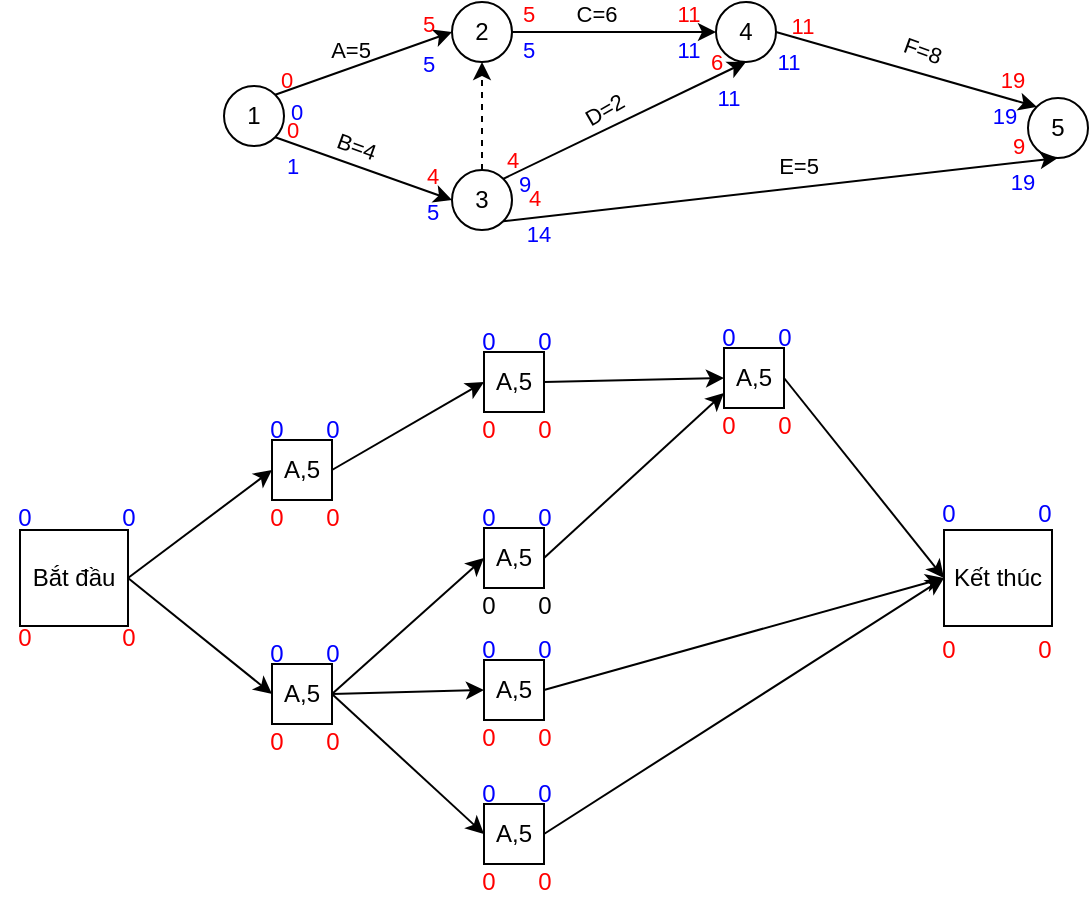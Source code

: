 <mxfile version="15.8.6" type="device"><diagram id="uVX4s0D0D5wJPkP-aXbL" name="Page-1"><mxGraphModel dx="716" dy="377" grid="1" gridSize="6" guides="1" tooltips="1" connect="1" arrows="1" fold="1" page="1" pageScale="1" pageWidth="827" pageHeight="1169" math="0" shadow="0"><root><mxCell id="0"/><mxCell id="1" parent="0"/><mxCell id="Ja3erZpNM0icFatJ61f2-1" value="1" style="ellipse;whiteSpace=wrap;html=1;aspect=fixed;labelBackgroundColor=none;" vertex="1" parent="1"><mxGeometry x="174" y="72" width="30" height="30" as="geometry"/></mxCell><mxCell id="Ja3erZpNM0icFatJ61f2-2" value="2" style="ellipse;whiteSpace=wrap;html=1;aspect=fixed;labelBackgroundColor=none;" vertex="1" parent="1"><mxGeometry x="288" y="30" width="30" height="30" as="geometry"/></mxCell><mxCell id="Ja3erZpNM0icFatJ61f2-9" value="" style="endArrow=classic;html=1;rounded=0;labelBackgroundColor=none;exitX=1;exitY=0;exitDx=0;exitDy=0;entryX=0;entryY=0.5;entryDx=0;entryDy=0;" edge="1" parent="1" source="Ja3erZpNM0icFatJ61f2-1" target="Ja3erZpNM0icFatJ61f2-2"><mxGeometry width="50" height="50" relative="1" as="geometry"><mxPoint x="306" y="242" as="sourcePoint"/><mxPoint x="356" y="192" as="targetPoint"/></mxGeometry></mxCell><mxCell id="Ja3erZpNM0icFatJ61f2-10" value="A=5&lt;br&gt;" style="edgeLabel;html=1;align=center;verticalAlign=middle;resizable=0;points=[];labelBackgroundColor=none;" vertex="1" connectable="0" parent="Ja3erZpNM0icFatJ61f2-9"><mxGeometry x="-0.162" relative="1" as="geometry"><mxPoint y="-9" as="offset"/></mxGeometry></mxCell><mxCell id="Ja3erZpNM0icFatJ61f2-11" value="0" style="edgeLabel;html=1;align=center;verticalAlign=middle;resizable=0;points=[];labelBackgroundColor=none;fontColor=#FF0000;" vertex="1" connectable="0" parent="Ja3erZpNM0icFatJ61f2-9"><mxGeometry x="-0.796" y="2" relative="1" as="geometry"><mxPoint x="-3" y="-3" as="offset"/></mxGeometry></mxCell><mxCell id="Ja3erZpNM0icFatJ61f2-12" value="5" style="edgeLabel;html=1;align=center;verticalAlign=middle;resizable=0;points=[];labelBackgroundColor=none;fontColor=#FF0000;" vertex="1" connectable="0" parent="Ja3erZpNM0icFatJ61f2-9"><mxGeometry x="0.715" relative="1" as="geometry"><mxPoint y="-9" as="offset"/></mxGeometry></mxCell><mxCell id="Ja3erZpNM0icFatJ61f2-41" value="0" style="edgeLabel;html=1;align=center;verticalAlign=middle;resizable=0;points=[];labelBackgroundColor=none;fontColor=#0000FF;" vertex="1" connectable="0" parent="Ja3erZpNM0icFatJ61f2-9"><mxGeometry x="-0.796" y="2" relative="1" as="geometry"><mxPoint x="2" y="13" as="offset"/></mxGeometry></mxCell><mxCell id="Ja3erZpNM0icFatJ61f2-42" value="5" style="edgeLabel;html=1;align=center;verticalAlign=middle;resizable=0;points=[];labelBackgroundColor=none;fontColor=#0000FF;" vertex="1" connectable="0" parent="Ja3erZpNM0icFatJ61f2-9"><mxGeometry x="0.715" relative="1" as="geometry"><mxPoint y="11" as="offset"/></mxGeometry></mxCell><mxCell id="Ja3erZpNM0icFatJ61f2-13" value="3" style="ellipse;whiteSpace=wrap;html=1;aspect=fixed;labelBackgroundColor=none;" vertex="1" parent="1"><mxGeometry x="288" y="114" width="30" height="30" as="geometry"/></mxCell><mxCell id="Ja3erZpNM0icFatJ61f2-14" value="" style="endArrow=classic;html=1;rounded=0;labelBackgroundColor=none;exitX=1;exitY=1;exitDx=0;exitDy=0;entryX=0;entryY=0.5;entryDx=0;entryDy=0;" edge="1" parent="1" source="Ja3erZpNM0icFatJ61f2-1" target="Ja3erZpNM0icFatJ61f2-13"><mxGeometry width="50" height="50" relative="1" as="geometry"><mxPoint x="306" y="224" as="sourcePoint"/><mxPoint x="356" y="174" as="targetPoint"/></mxGeometry></mxCell><mxCell id="Ja3erZpNM0icFatJ61f2-15" value="B=4&lt;br&gt;" style="edgeLabel;html=1;align=center;verticalAlign=middle;resizable=0;points=[];labelBackgroundColor=none;rotation=20;" vertex="1" connectable="0" parent="Ja3erZpNM0icFatJ61f2-14"><mxGeometry x="-0.222" y="-1" relative="1" as="geometry"><mxPoint x="6" y="-9" as="offset"/></mxGeometry></mxCell><mxCell id="Ja3erZpNM0icFatJ61f2-16" value="0" style="edgeLabel;html=1;align=center;verticalAlign=middle;resizable=0;points=[];labelBackgroundColor=none;fontColor=#FF0000;" vertex="1" connectable="0" parent="Ja3erZpNM0icFatJ61f2-14"><mxGeometry x="-0.794" y="-1" relative="1" as="geometry"><mxPoint y="-8" as="offset"/></mxGeometry></mxCell><mxCell id="Ja3erZpNM0icFatJ61f2-17" value="4" style="edgeLabel;html=1;align=center;verticalAlign=middle;resizable=0;points=[];labelBackgroundColor=none;fontColor=#FF0000;" vertex="1" connectable="0" parent="Ja3erZpNM0icFatJ61f2-14"><mxGeometry x="0.658" y="1" relative="1" as="geometry"><mxPoint x="4" y="-6" as="offset"/></mxGeometry></mxCell><mxCell id="Ja3erZpNM0icFatJ61f2-18" value="5" style="edgeLabel;html=1;align=center;verticalAlign=middle;resizable=0;points=[];labelBackgroundColor=none;fontColor=#0000FF;" vertex="1" connectable="0" parent="Ja3erZpNM0icFatJ61f2-14"><mxGeometry x="0.658" y="1" relative="1" as="geometry"><mxPoint x="4" y="12" as="offset"/></mxGeometry></mxCell><mxCell id="Ja3erZpNM0icFatJ61f2-19" value="1" style="edgeLabel;html=1;align=center;verticalAlign=middle;resizable=0;points=[];labelBackgroundColor=none;fontColor=#0000FF;" vertex="1" connectable="0" parent="Ja3erZpNM0icFatJ61f2-14"><mxGeometry x="-0.794" y="-1" relative="1" as="geometry"><mxPoint y="10" as="offset"/></mxGeometry></mxCell><mxCell id="Ja3erZpNM0icFatJ61f2-20" value="4" style="ellipse;whiteSpace=wrap;html=1;aspect=fixed;labelBackgroundColor=none;" vertex="1" parent="1"><mxGeometry x="420" y="30" width="30" height="30" as="geometry"/></mxCell><mxCell id="Ja3erZpNM0icFatJ61f2-21" value="" style="endArrow=classic;html=1;rounded=0;labelBackgroundColor=none;entryX=0;entryY=0.5;entryDx=0;entryDy=0;exitX=1;exitY=0.5;exitDx=0;exitDy=0;" edge="1" parent="1" source="Ja3erZpNM0icFatJ61f2-2" target="Ja3erZpNM0icFatJ61f2-20"><mxGeometry width="50" height="50" relative="1" as="geometry"><mxPoint x="306" y="212" as="sourcePoint"/><mxPoint x="356" y="162" as="targetPoint"/></mxGeometry></mxCell><mxCell id="Ja3erZpNM0icFatJ61f2-22" value="C=6&lt;br&gt;" style="edgeLabel;html=1;align=center;verticalAlign=middle;resizable=0;points=[];labelBackgroundColor=none;" vertex="1" connectable="0" parent="Ja3erZpNM0icFatJ61f2-21"><mxGeometry x="-0.18" y="-2" relative="1" as="geometry"><mxPoint y="-11" as="offset"/></mxGeometry></mxCell><mxCell id="Ja3erZpNM0icFatJ61f2-23" value="11" style="edgeLabel;html=1;align=center;verticalAlign=middle;resizable=0;points=[];labelBackgroundColor=none;fontColor=#FF0000;" vertex="1" connectable="0" parent="Ja3erZpNM0icFatJ61f2-21"><mxGeometry x="0.724" y="-1" relative="1" as="geometry"><mxPoint y="-10" as="offset"/></mxGeometry></mxCell><mxCell id="Ja3erZpNM0icFatJ61f2-24" value="5" style="edgeLabel;html=1;align=center;verticalAlign=middle;resizable=0;points=[];labelBackgroundColor=none;fontColor=#FF0000;" vertex="1" connectable="0" parent="Ja3erZpNM0icFatJ61f2-21"><mxGeometry x="-0.64" relative="1" as="geometry"><mxPoint x="-11" y="-9" as="offset"/></mxGeometry></mxCell><mxCell id="Ja3erZpNM0icFatJ61f2-25" value="5" style="edgeLabel;html=1;align=center;verticalAlign=middle;resizable=0;points=[];labelBackgroundColor=none;fontColor=#0000FF;" vertex="1" connectable="0" parent="Ja3erZpNM0icFatJ61f2-21"><mxGeometry x="-0.64" relative="1" as="geometry"><mxPoint x="-11" y="9" as="offset"/></mxGeometry></mxCell><mxCell id="Ja3erZpNM0icFatJ61f2-26" value="11" style="edgeLabel;html=1;align=center;verticalAlign=middle;resizable=0;points=[];labelBackgroundColor=none;fontColor=#0000FF;" vertex="1" connectable="0" parent="Ja3erZpNM0icFatJ61f2-21"><mxGeometry x="0.724" y="-1" relative="1" as="geometry"><mxPoint y="8" as="offset"/></mxGeometry></mxCell><mxCell id="Ja3erZpNM0icFatJ61f2-27" value="" style="endArrow=classic;html=1;rounded=0;labelBackgroundColor=none;entryX=0.5;entryY=1;entryDx=0;entryDy=0;exitX=1;exitY=0;exitDx=0;exitDy=0;" edge="1" parent="1" source="Ja3erZpNM0icFatJ61f2-13" target="Ja3erZpNM0icFatJ61f2-20"><mxGeometry width="50" height="50" relative="1" as="geometry"><mxPoint x="306" y="206" as="sourcePoint"/><mxPoint x="356" y="156" as="targetPoint"/></mxGeometry></mxCell><mxCell id="Ja3erZpNM0icFatJ61f2-28" value="D=2" style="edgeLabel;html=1;align=center;verticalAlign=middle;resizable=0;points=[];labelBackgroundColor=none;rotation=-30;" vertex="1" connectable="0" parent="Ja3erZpNM0icFatJ61f2-27"><mxGeometry x="-0.163" y="2" relative="1" as="geometry"><mxPoint y="-8" as="offset"/></mxGeometry></mxCell><mxCell id="Ja3erZpNM0icFatJ61f2-29" value="4" style="edgeLabel;html=1;align=center;verticalAlign=middle;resizable=0;points=[];labelBackgroundColor=none;fontColor=#FF0000;" vertex="1" connectable="0" parent="Ja3erZpNM0icFatJ61f2-27"><mxGeometry x="-0.859" relative="1" as="geometry"><mxPoint x="-4" y="-6" as="offset"/></mxGeometry></mxCell><mxCell id="Ja3erZpNM0icFatJ61f2-30" value="6" style="edgeLabel;html=1;align=center;verticalAlign=middle;resizable=0;points=[];labelBackgroundColor=none;fontColor=#FF0000;" vertex="1" connectable="0" parent="Ja3erZpNM0icFatJ61f2-27"><mxGeometry x="0.762" y="1" relative="1" as="geometry"><mxPoint y="-6" as="offset"/></mxGeometry></mxCell><mxCell id="Ja3erZpNM0icFatJ61f2-31" value="9" style="edgeLabel;html=1;align=center;verticalAlign=middle;resizable=0;points=[];labelBackgroundColor=none;fontColor=#0000FF;" vertex="1" connectable="0" parent="Ja3erZpNM0icFatJ61f2-27"><mxGeometry x="-0.859" relative="1" as="geometry"><mxPoint x="2" y="6" as="offset"/></mxGeometry></mxCell><mxCell id="Ja3erZpNM0icFatJ61f2-32" value="11" style="edgeLabel;html=1;align=center;verticalAlign=middle;resizable=0;points=[];labelBackgroundColor=none;fontColor=#0000FF;" vertex="1" connectable="0" parent="Ja3erZpNM0icFatJ61f2-27"><mxGeometry x="0.762" y="1" relative="1" as="geometry"><mxPoint x="6" y="12" as="offset"/></mxGeometry></mxCell><mxCell id="Ja3erZpNM0icFatJ61f2-33" value="5" style="ellipse;whiteSpace=wrap;html=1;aspect=fixed;labelBackgroundColor=none;" vertex="1" parent="1"><mxGeometry x="576" y="78" width="30" height="30" as="geometry"/></mxCell><mxCell id="Ja3erZpNM0icFatJ61f2-40" value="" style="endArrow=classic;html=1;rounded=0;labelBackgroundColor=none;dashed=1;entryX=0.5;entryY=1;entryDx=0;entryDy=0;exitX=0.5;exitY=0;exitDx=0;exitDy=0;" edge="1" parent="1" source="Ja3erZpNM0icFatJ61f2-13" target="Ja3erZpNM0icFatJ61f2-2"><mxGeometry width="50" height="50" relative="1" as="geometry"><mxPoint x="306" y="200" as="sourcePoint"/><mxPoint x="356" y="150" as="targetPoint"/></mxGeometry></mxCell><mxCell id="Ja3erZpNM0icFatJ61f2-43" value="" style="endArrow=classic;html=1;rounded=0;labelBackgroundColor=none;entryX=0.5;entryY=1;entryDx=0;entryDy=0;exitX=1;exitY=1;exitDx=0;exitDy=0;" edge="1" parent="1" source="Ja3erZpNM0icFatJ61f2-13" target="Ja3erZpNM0icFatJ61f2-33"><mxGeometry width="50" height="50" relative="1" as="geometry"><mxPoint x="306" y="200" as="sourcePoint"/><mxPoint x="356" y="150" as="targetPoint"/></mxGeometry></mxCell><mxCell id="Ja3erZpNM0icFatJ61f2-44" value="E=5" style="edgeLabel;html=1;align=center;verticalAlign=middle;resizable=0;points=[];labelBackgroundColor=none;" vertex="1" connectable="0" parent="Ja3erZpNM0icFatJ61f2-43"><mxGeometry x="0.057" y="-2" relative="1" as="geometry"><mxPoint y="-13" as="offset"/></mxGeometry></mxCell><mxCell id="Ja3erZpNM0icFatJ61f2-45" value="4" style="edgeLabel;html=1;align=center;verticalAlign=middle;resizable=0;points=[];labelBackgroundColor=none;fontColor=#FF0000;" vertex="1" connectable="0" parent="Ja3erZpNM0icFatJ61f2-43"><mxGeometry x="-0.889" y="2" relative="1" as="geometry"><mxPoint y="-8" as="offset"/></mxGeometry></mxCell><mxCell id="Ja3erZpNM0icFatJ61f2-46" value="9" style="edgeLabel;html=1;align=center;verticalAlign=middle;resizable=0;points=[];labelBackgroundColor=none;fontColor=#FF0000;" vertex="1" connectable="0" parent="Ja3erZpNM0icFatJ61f2-43"><mxGeometry x="0.858" y="-2" relative="1" as="geometry"><mxPoint x="-1" y="-10" as="offset"/></mxGeometry></mxCell><mxCell id="Ja3erZpNM0icFatJ61f2-53" value="14" style="edgeLabel;html=1;align=center;verticalAlign=middle;resizable=0;points=[];labelBackgroundColor=none;fontColor=#0000FF;" vertex="1" connectable="0" parent="Ja3erZpNM0icFatJ61f2-43"><mxGeometry x="-0.889" y="2" relative="1" as="geometry"><mxPoint x="2" y="10" as="offset"/></mxGeometry></mxCell><mxCell id="Ja3erZpNM0icFatJ61f2-54" value="19" style="edgeLabel;html=1;align=center;verticalAlign=middle;resizable=0;points=[];labelBackgroundColor=none;fontColor=#0000FF;" vertex="1" connectable="0" parent="Ja3erZpNM0icFatJ61f2-43"><mxGeometry x="0.858" y="-2" relative="1" as="geometry"><mxPoint x="1" y="8" as="offset"/></mxGeometry></mxCell><mxCell id="Ja3erZpNM0icFatJ61f2-47" value="" style="endArrow=classic;html=1;rounded=0;labelBackgroundColor=none;entryX=0;entryY=0;entryDx=0;entryDy=0;exitX=1;exitY=0.5;exitDx=0;exitDy=0;" edge="1" parent="1" source="Ja3erZpNM0icFatJ61f2-20" target="Ja3erZpNM0icFatJ61f2-33"><mxGeometry width="50" height="50" relative="1" as="geometry"><mxPoint x="306" y="200" as="sourcePoint"/><mxPoint x="356" y="150" as="targetPoint"/></mxGeometry></mxCell><mxCell id="Ja3erZpNM0icFatJ61f2-48" value="F=8" style="edgeLabel;html=1;align=center;verticalAlign=middle;resizable=0;points=[];rotation=20;labelBackgroundColor=none;" vertex="1" connectable="0" parent="Ja3erZpNM0icFatJ61f2-47"><mxGeometry x="-0.153" y="1" relative="1" as="geometry"><mxPoint x="17" y="-6" as="offset"/></mxGeometry></mxCell><mxCell id="Ja3erZpNM0icFatJ61f2-49" value="11" style="edgeLabel;html=1;align=center;verticalAlign=middle;resizable=0;points=[];labelBackgroundColor=none;fontColor=#FF0000;" vertex="1" connectable="0" parent="Ja3erZpNM0icFatJ61f2-47"><mxGeometry x="-0.815" y="3" relative="1" as="geometry"><mxPoint y="-4" as="offset"/></mxGeometry></mxCell><mxCell id="Ja3erZpNM0icFatJ61f2-50" value="19" style="edgeLabel;html=1;align=center;verticalAlign=middle;resizable=0;points=[];labelBackgroundColor=none;fontColor=#FF0000;" vertex="1" connectable="0" parent="Ja3erZpNM0icFatJ61f2-47"><mxGeometry x="0.805" relative="1" as="geometry"><mxPoint y="-10" as="offset"/></mxGeometry></mxCell><mxCell id="Ja3erZpNM0icFatJ61f2-51" value="19" style="edgeLabel;html=1;align=center;verticalAlign=middle;resizable=0;points=[];labelBackgroundColor=none;fontColor=#0000FF;" vertex="1" connectable="0" parent="Ja3erZpNM0icFatJ61f2-47"><mxGeometry x="0.805" relative="1" as="geometry"><mxPoint x="-4" y="8" as="offset"/></mxGeometry></mxCell><mxCell id="Ja3erZpNM0icFatJ61f2-52" value="11" style="edgeLabel;html=1;align=center;verticalAlign=middle;resizable=0;points=[];labelBackgroundColor=none;fontColor=#0000FF;" vertex="1" connectable="0" parent="Ja3erZpNM0icFatJ61f2-47"><mxGeometry x="-0.815" y="3" relative="1" as="geometry"><mxPoint x="-7" y="14" as="offset"/></mxGeometry></mxCell><mxCell id="Ja3erZpNM0icFatJ61f2-55" value="Bắt đầu" style="rounded=0;whiteSpace=wrap;html=1;labelBackgroundColor=none;fontColor=#000000;" vertex="1" parent="1"><mxGeometry x="72" y="294" width="54" height="48" as="geometry"/></mxCell><mxCell id="Ja3erZpNM0icFatJ61f2-56" value="A,5" style="rounded=0;whiteSpace=wrap;html=1;labelBackgroundColor=none;fontColor=#000000;aspect=fixed;" vertex="1" parent="1"><mxGeometry x="198" y="249" width="30" height="30" as="geometry"/></mxCell><mxCell id="Ja3erZpNM0icFatJ61f2-63" value="Kết thúc" style="rounded=0;whiteSpace=wrap;html=1;labelBackgroundColor=none;fontColor=#000000;" vertex="1" parent="1"><mxGeometry x="534" y="294" width="54" height="48" as="geometry"/></mxCell><mxCell id="Ja3erZpNM0icFatJ61f2-64" value="" style="endArrow=classic;html=1;rounded=0;labelBackgroundColor=none;fontColor=#000000;entryX=0;entryY=0.5;entryDx=0;entryDy=0;exitX=1;exitY=0.5;exitDx=0;exitDy=0;" edge="1" parent="1" source="Ja3erZpNM0icFatJ61f2-97" target="Ja3erZpNM0icFatJ61f2-63"><mxGeometry width="50" height="50" relative="1" as="geometry"><mxPoint x="336" y="447" as="sourcePoint"/><mxPoint x="356" y="330" as="targetPoint"/></mxGeometry></mxCell><mxCell id="Ja3erZpNM0icFatJ61f2-65" value="" style="endArrow=classic;html=1;rounded=0;labelBackgroundColor=none;fontColor=#000000;entryX=0;entryY=0.5;entryDx=0;entryDy=0;exitX=1;exitY=0.5;exitDx=0;exitDy=0;" edge="1" parent="1" source="Ja3erZpNM0icFatJ61f2-92" target="Ja3erZpNM0icFatJ61f2-63"><mxGeometry width="50" height="50" relative="1" as="geometry"><mxPoint x="330" y="375" as="sourcePoint"/><mxPoint x="356" y="330" as="targetPoint"/></mxGeometry></mxCell><mxCell id="Ja3erZpNM0icFatJ61f2-66" value="" style="endArrow=classic;html=1;rounded=0;labelBackgroundColor=none;fontColor=#000000;entryX=0;entryY=0.5;entryDx=0;entryDy=0;exitX=1;exitY=0.5;exitDx=0;exitDy=0;" edge="1" parent="1" source="Ja3erZpNM0icFatJ61f2-107" target="Ja3erZpNM0icFatJ61f2-63"><mxGeometry width="50" height="50" relative="1" as="geometry"><mxPoint x="456" y="219" as="sourcePoint"/><mxPoint x="356" y="330" as="targetPoint"/></mxGeometry></mxCell><mxCell id="Ja3erZpNM0icFatJ61f2-67" value="" style="endArrow=classic;html=1;rounded=0;labelBackgroundColor=none;fontColor=#000000;entryX=0;entryY=0.75;entryDx=0;entryDy=0;exitX=1;exitY=0.5;exitDx=0;exitDy=0;" edge="1" parent="1" source="Ja3erZpNM0icFatJ61f2-87" target="Ja3erZpNM0icFatJ61f2-107"><mxGeometry width="50" height="50" relative="1" as="geometry"><mxPoint x="336" y="303" as="sourcePoint"/><mxPoint x="426" y="219" as="targetPoint"/></mxGeometry></mxCell><mxCell id="Ja3erZpNM0icFatJ61f2-68" value="" style="endArrow=classic;html=1;rounded=0;labelBackgroundColor=none;fontColor=#000000;entryX=0;entryY=0.5;entryDx=0;entryDy=0;exitX=1;exitY=0.5;exitDx=0;exitDy=0;" edge="1" parent="1" source="Ja3erZpNM0icFatJ61f2-82" target="Ja3erZpNM0icFatJ61f2-107"><mxGeometry width="50" height="50" relative="1" as="geometry"><mxPoint x="336" y="219" as="sourcePoint"/><mxPoint x="426" y="219" as="targetPoint"/></mxGeometry></mxCell><mxCell id="Ja3erZpNM0icFatJ61f2-69" value="" style="endArrow=classic;html=1;rounded=0;labelBackgroundColor=none;fontColor=#000000;entryX=0;entryY=0.5;entryDx=0;entryDy=0;exitX=1;exitY=0.5;exitDx=0;exitDy=0;" edge="1" parent="1" source="Ja3erZpNM0icFatJ61f2-102" target="Ja3erZpNM0icFatJ61f2-97"><mxGeometry width="50" height="50" relative="1" as="geometry"><mxPoint x="228" y="372" as="sourcePoint"/><mxPoint x="306.0" y="447" as="targetPoint"/></mxGeometry></mxCell><mxCell id="Ja3erZpNM0icFatJ61f2-70" value="" style="endArrow=classic;html=1;rounded=0;labelBackgroundColor=none;fontColor=#000000;entryX=0;entryY=0.5;entryDx=0;entryDy=0;exitX=1;exitY=0.5;exitDx=0;exitDy=0;" edge="1" parent="1" source="Ja3erZpNM0icFatJ61f2-102" target="Ja3erZpNM0icFatJ61f2-87"><mxGeometry width="50" height="50" relative="1" as="geometry"><mxPoint x="228" y="375.0" as="sourcePoint"/><mxPoint x="306.0" y="303" as="targetPoint"/></mxGeometry></mxCell><mxCell id="Ja3erZpNM0icFatJ61f2-71" value="" style="endArrow=classic;html=1;rounded=0;labelBackgroundColor=none;fontColor=#000000;entryX=0;entryY=0.5;entryDx=0;entryDy=0;exitX=1;exitY=0.5;exitDx=0;exitDy=0;" edge="1" parent="1" source="Ja3erZpNM0icFatJ61f2-56" target="Ja3erZpNM0icFatJ61f2-82"><mxGeometry width="50" height="50" relative="1" as="geometry"><mxPoint x="256" y="272" as="sourcePoint"/><mxPoint x="306.0" y="219" as="targetPoint"/></mxGeometry></mxCell><mxCell id="Ja3erZpNM0icFatJ61f2-72" value="" style="endArrow=classic;html=1;rounded=0;labelBackgroundColor=none;fontColor=#000000;entryX=0;entryY=0.5;entryDx=0;entryDy=0;exitX=1;exitY=0.5;exitDx=0;exitDy=0;" edge="1" parent="1" source="Ja3erZpNM0icFatJ61f2-55" target="Ja3erZpNM0icFatJ61f2-102"><mxGeometry width="50" height="50" relative="1" as="geometry"><mxPoint x="306" y="380" as="sourcePoint"/><mxPoint x="198" y="375.0" as="targetPoint"/></mxGeometry></mxCell><mxCell id="Ja3erZpNM0icFatJ61f2-73" value="" style="endArrow=classic;html=1;rounded=0;labelBackgroundColor=none;fontColor=#000000;entryX=0;entryY=0.5;entryDx=0;entryDy=0;exitX=1;exitY=0.5;exitDx=0;exitDy=0;" edge="1" parent="1" source="Ja3erZpNM0icFatJ61f2-55" target="Ja3erZpNM0icFatJ61f2-56"><mxGeometry width="50" height="50" relative="1" as="geometry"><mxPoint x="306" y="380" as="sourcePoint"/><mxPoint x="356" y="330" as="targetPoint"/></mxGeometry></mxCell><mxCell id="Ja3erZpNM0icFatJ61f2-74" value="0" style="text;html=1;align=center;verticalAlign=middle;resizable=0;points=[];autosize=1;strokeColor=none;fillColor=none;fontColor=#0000FF;" vertex="1" parent="1"><mxGeometry x="62" y="276" width="24" height="24" as="geometry"/></mxCell><mxCell id="Ja3erZpNM0icFatJ61f2-75" value="0" style="text;html=1;align=center;verticalAlign=middle;resizable=0;points=[];autosize=1;strokeColor=none;fillColor=none;fontColor=#0000FF;" vertex="1" parent="1"><mxGeometry x="114" y="276" width="24" height="24" as="geometry"/></mxCell><mxCell id="Ja3erZpNM0icFatJ61f2-76" value="0" style="text;html=1;align=center;verticalAlign=middle;resizable=0;points=[];autosize=1;strokeColor=none;fillColor=none;fontColor=#FF0000;" vertex="1" parent="1"><mxGeometry x="62" y="336" width="24" height="24" as="geometry"/></mxCell><mxCell id="Ja3erZpNM0icFatJ61f2-77" value="0" style="text;html=1;align=center;verticalAlign=middle;resizable=0;points=[];autosize=1;strokeColor=none;fillColor=none;fontColor=#FF0000;" vertex="1" parent="1"><mxGeometry x="114" y="336" width="24" height="24" as="geometry"/></mxCell><mxCell id="Ja3erZpNM0icFatJ61f2-78" value="0" style="text;html=1;align=center;verticalAlign=middle;resizable=0;points=[];autosize=1;strokeColor=none;fillColor=none;fontColor=#0000FF;" vertex="1" parent="1"><mxGeometry x="188" y="232" width="24" height="24" as="geometry"/></mxCell><mxCell id="Ja3erZpNM0icFatJ61f2-79" value="0" style="text;html=1;align=center;verticalAlign=middle;resizable=0;points=[];autosize=1;strokeColor=none;fillColor=none;fontColor=#0000FF;" vertex="1" parent="1"><mxGeometry x="216" y="232" width="24" height="24" as="geometry"/></mxCell><mxCell id="Ja3erZpNM0icFatJ61f2-80" value="0" style="text;html=1;align=center;verticalAlign=middle;resizable=0;points=[];autosize=1;strokeColor=none;fillColor=none;fontColor=#FF0000;" vertex="1" parent="1"><mxGeometry x="188" y="276" width="24" height="24" as="geometry"/></mxCell><mxCell id="Ja3erZpNM0icFatJ61f2-81" value="0" style="text;html=1;align=center;verticalAlign=middle;resizable=0;points=[];autosize=1;strokeColor=none;fillColor=none;fontColor=#FF0000;" vertex="1" parent="1"><mxGeometry x="216" y="276" width="24" height="24" as="geometry"/></mxCell><mxCell id="Ja3erZpNM0icFatJ61f2-82" value="A,5" style="rounded=0;whiteSpace=wrap;html=1;labelBackgroundColor=none;fontColor=#000000;aspect=fixed;" vertex="1" parent="1"><mxGeometry x="304" y="205" width="30" height="30" as="geometry"/></mxCell><mxCell id="Ja3erZpNM0icFatJ61f2-83" value="0" style="text;html=1;align=center;verticalAlign=middle;resizable=0;points=[];autosize=1;strokeColor=none;fillColor=none;fontColor=#0000FF;" vertex="1" parent="1"><mxGeometry x="294" y="188" width="24" height="24" as="geometry"/></mxCell><mxCell id="Ja3erZpNM0icFatJ61f2-84" value="0" style="text;html=1;align=center;verticalAlign=middle;resizable=0;points=[];autosize=1;strokeColor=none;fillColor=none;fontColor=#0000FF;" vertex="1" parent="1"><mxGeometry x="322" y="188" width="24" height="24" as="geometry"/></mxCell><mxCell id="Ja3erZpNM0icFatJ61f2-85" value="0" style="text;html=1;align=center;verticalAlign=middle;resizable=0;points=[];autosize=1;strokeColor=none;fillColor=none;fontColor=#FF0000;" vertex="1" parent="1"><mxGeometry x="294" y="232" width="24" height="24" as="geometry"/></mxCell><mxCell id="Ja3erZpNM0icFatJ61f2-86" value="0" style="text;html=1;align=center;verticalAlign=middle;resizable=0;points=[];autosize=1;strokeColor=none;fillColor=none;fontColor=#FF0000;" vertex="1" parent="1"><mxGeometry x="322" y="232" width="24" height="24" as="geometry"/></mxCell><mxCell id="Ja3erZpNM0icFatJ61f2-87" value="A,5" style="rounded=0;whiteSpace=wrap;html=1;labelBackgroundColor=none;fontColor=#000000;aspect=fixed;" vertex="1" parent="1"><mxGeometry x="304" y="293" width="30" height="30" as="geometry"/></mxCell><mxCell id="Ja3erZpNM0icFatJ61f2-88" value="0" style="text;html=1;align=center;verticalAlign=middle;resizable=0;points=[];autosize=1;strokeColor=none;fillColor=none;fontColor=#0000FF;" vertex="1" parent="1"><mxGeometry x="294" y="276" width="24" height="24" as="geometry"/></mxCell><mxCell id="Ja3erZpNM0icFatJ61f2-89" value="0" style="text;html=1;align=center;verticalAlign=middle;resizable=0;points=[];autosize=1;strokeColor=none;fillColor=none;fontColor=#0000FF;" vertex="1" parent="1"><mxGeometry x="322" y="276" width="24" height="24" as="geometry"/></mxCell><mxCell id="Ja3erZpNM0icFatJ61f2-90" value="0" style="text;html=1;align=center;verticalAlign=middle;resizable=0;points=[];autosize=1;strokeColor=none;fillColor=none;fontColor=#000000;" vertex="1" parent="1"><mxGeometry x="294" y="320" width="24" height="24" as="geometry"/></mxCell><mxCell id="Ja3erZpNM0icFatJ61f2-91" value="0" style="text;html=1;align=center;verticalAlign=middle;resizable=0;points=[];autosize=1;strokeColor=none;fillColor=none;fontColor=#000000;" vertex="1" parent="1"><mxGeometry x="322" y="320" width="24" height="24" as="geometry"/></mxCell><mxCell id="Ja3erZpNM0icFatJ61f2-92" value="A,5" style="rounded=0;whiteSpace=wrap;html=1;labelBackgroundColor=none;fontColor=#000000;aspect=fixed;" vertex="1" parent="1"><mxGeometry x="304" y="359" width="30" height="30" as="geometry"/></mxCell><mxCell id="Ja3erZpNM0icFatJ61f2-93" value="0" style="text;html=1;align=center;verticalAlign=middle;resizable=0;points=[];autosize=1;strokeColor=none;fillColor=none;fontColor=#0000FF;" vertex="1" parent="1"><mxGeometry x="294" y="342" width="24" height="24" as="geometry"/></mxCell><mxCell id="Ja3erZpNM0icFatJ61f2-94" value="0" style="text;html=1;align=center;verticalAlign=middle;resizable=0;points=[];autosize=1;strokeColor=none;fillColor=none;fontColor=#0000FF;" vertex="1" parent="1"><mxGeometry x="322" y="342" width="24" height="24" as="geometry"/></mxCell><mxCell id="Ja3erZpNM0icFatJ61f2-95" value="0" style="text;html=1;align=center;verticalAlign=middle;resizable=0;points=[];autosize=1;strokeColor=none;fillColor=none;fontColor=#FF0000;" vertex="1" parent="1"><mxGeometry x="294" y="386" width="24" height="24" as="geometry"/></mxCell><mxCell id="Ja3erZpNM0icFatJ61f2-96" value="0" style="text;html=1;align=center;verticalAlign=middle;resizable=0;points=[];autosize=1;strokeColor=none;fillColor=none;fontColor=#FF0000;" vertex="1" parent="1"><mxGeometry x="322" y="386" width="24" height="24" as="geometry"/></mxCell><mxCell id="Ja3erZpNM0icFatJ61f2-97" value="A,5" style="rounded=0;whiteSpace=wrap;html=1;labelBackgroundColor=none;fontColor=#000000;aspect=fixed;" vertex="1" parent="1"><mxGeometry x="304" y="431" width="30" height="30" as="geometry"/></mxCell><mxCell id="Ja3erZpNM0icFatJ61f2-98" value="0" style="text;html=1;align=center;verticalAlign=middle;resizable=0;points=[];autosize=1;strokeColor=none;fillColor=none;fontColor=#0000FF;" vertex="1" parent="1"><mxGeometry x="294" y="414" width="24" height="24" as="geometry"/></mxCell><mxCell id="Ja3erZpNM0icFatJ61f2-99" value="0" style="text;html=1;align=center;verticalAlign=middle;resizable=0;points=[];autosize=1;strokeColor=none;fillColor=none;fontColor=#0000FF;" vertex="1" parent="1"><mxGeometry x="322" y="414" width="24" height="24" as="geometry"/></mxCell><mxCell id="Ja3erZpNM0icFatJ61f2-100" value="0" style="text;html=1;align=center;verticalAlign=middle;resizable=0;points=[];autosize=1;strokeColor=none;fillColor=none;fontColor=#FF0000;" vertex="1" parent="1"><mxGeometry x="294" y="458" width="24" height="24" as="geometry"/></mxCell><mxCell id="Ja3erZpNM0icFatJ61f2-101" value="0" style="text;html=1;align=center;verticalAlign=middle;resizable=0;points=[];autosize=1;strokeColor=none;fillColor=none;fontColor=#FF0000;" vertex="1" parent="1"><mxGeometry x="322" y="458" width="24" height="24" as="geometry"/></mxCell><mxCell id="Ja3erZpNM0icFatJ61f2-102" value="A,5" style="rounded=0;whiteSpace=wrap;html=1;labelBackgroundColor=none;fontColor=#000000;aspect=fixed;" vertex="1" parent="1"><mxGeometry x="198" y="361" width="30" height="30" as="geometry"/></mxCell><mxCell id="Ja3erZpNM0icFatJ61f2-103" value="0" style="text;html=1;align=center;verticalAlign=middle;resizable=0;points=[];autosize=1;strokeColor=none;fillColor=none;fontColor=#0000FF;" vertex="1" parent="1"><mxGeometry x="188" y="344" width="24" height="24" as="geometry"/></mxCell><mxCell id="Ja3erZpNM0icFatJ61f2-104" value="0" style="text;html=1;align=center;verticalAlign=middle;resizable=0;points=[];autosize=1;strokeColor=none;fillColor=none;fontColor=#0000FF;" vertex="1" parent="1"><mxGeometry x="216" y="344" width="24" height="24" as="geometry"/></mxCell><mxCell id="Ja3erZpNM0icFatJ61f2-105" value="0" style="text;html=1;align=center;verticalAlign=middle;resizable=0;points=[];autosize=1;strokeColor=none;fillColor=none;fontColor=#FF0000;" vertex="1" parent="1"><mxGeometry x="188" y="388" width="24" height="24" as="geometry"/></mxCell><mxCell id="Ja3erZpNM0icFatJ61f2-106" value="0" style="text;html=1;align=center;verticalAlign=middle;resizable=0;points=[];autosize=1;strokeColor=none;fillColor=none;fontColor=#FF0000;" vertex="1" parent="1"><mxGeometry x="216" y="388" width="24" height="24" as="geometry"/></mxCell><mxCell id="Ja3erZpNM0icFatJ61f2-107" value="A,5" style="rounded=0;whiteSpace=wrap;html=1;labelBackgroundColor=none;fontColor=#000000;aspect=fixed;" vertex="1" parent="1"><mxGeometry x="424" y="203" width="30" height="30" as="geometry"/></mxCell><mxCell id="Ja3erZpNM0icFatJ61f2-108" value="0" style="text;html=1;align=center;verticalAlign=middle;resizable=0;points=[];autosize=1;strokeColor=none;fillColor=none;fontColor=#0000FF;" vertex="1" parent="1"><mxGeometry x="414" y="186" width="24" height="24" as="geometry"/></mxCell><mxCell id="Ja3erZpNM0icFatJ61f2-109" value="0" style="text;html=1;align=center;verticalAlign=middle;resizable=0;points=[];autosize=1;strokeColor=none;fillColor=none;fontColor=#0000FF;" vertex="1" parent="1"><mxGeometry x="442" y="186" width="24" height="24" as="geometry"/></mxCell><mxCell id="Ja3erZpNM0icFatJ61f2-110" value="0" style="text;html=1;align=center;verticalAlign=middle;resizable=0;points=[];autosize=1;strokeColor=none;fillColor=none;fontColor=#FF0000;" vertex="1" parent="1"><mxGeometry x="414" y="230" width="24" height="24" as="geometry"/></mxCell><mxCell id="Ja3erZpNM0icFatJ61f2-111" value="0" style="text;html=1;align=center;verticalAlign=middle;resizable=0;points=[];autosize=1;strokeColor=none;fillColor=none;fontColor=#FF0000;" vertex="1" parent="1"><mxGeometry x="442" y="230" width="24" height="24" as="geometry"/></mxCell><mxCell id="Ja3erZpNM0icFatJ61f2-113" value="0" style="text;html=1;align=center;verticalAlign=middle;resizable=0;points=[];autosize=1;strokeColor=none;fillColor=none;fontColor=#0000FF;" vertex="1" parent="1"><mxGeometry x="524" y="274" width="24" height="24" as="geometry"/></mxCell><mxCell id="Ja3erZpNM0icFatJ61f2-114" value="0" style="text;html=1;align=center;verticalAlign=middle;resizable=0;points=[];autosize=1;strokeColor=none;fillColor=none;fontColor=#0000FF;" vertex="1" parent="1"><mxGeometry x="572" y="274" width="24" height="24" as="geometry"/></mxCell><mxCell id="Ja3erZpNM0icFatJ61f2-115" value="0" style="text;html=1;align=center;verticalAlign=middle;resizable=0;points=[];autosize=1;strokeColor=none;fillColor=none;fontColor=#FF0000;" vertex="1" parent="1"><mxGeometry x="524" y="342" width="24" height="24" as="geometry"/></mxCell><mxCell id="Ja3erZpNM0icFatJ61f2-116" value="0" style="text;html=1;align=center;verticalAlign=middle;resizable=0;points=[];autosize=1;strokeColor=none;fillColor=none;fontColor=#FF0000;" vertex="1" parent="1"><mxGeometry x="572" y="342" width="24" height="24" as="geometry"/></mxCell><mxCell id="Ja3erZpNM0icFatJ61f2-117" value="" style="endArrow=classic;html=1;rounded=0;labelBackgroundColor=none;fontColor=#FF0000;entryX=0;entryY=0.5;entryDx=0;entryDy=0;exitX=1;exitY=0.5;exitDx=0;exitDy=0;" edge="1" parent="1" source="Ja3erZpNM0icFatJ61f2-102" target="Ja3erZpNM0icFatJ61f2-92"><mxGeometry width="50" height="50" relative="1" as="geometry"><mxPoint x="306" y="320" as="sourcePoint"/><mxPoint x="356" y="270" as="targetPoint"/></mxGeometry></mxCell></root></mxGraphModel></diagram></mxfile>